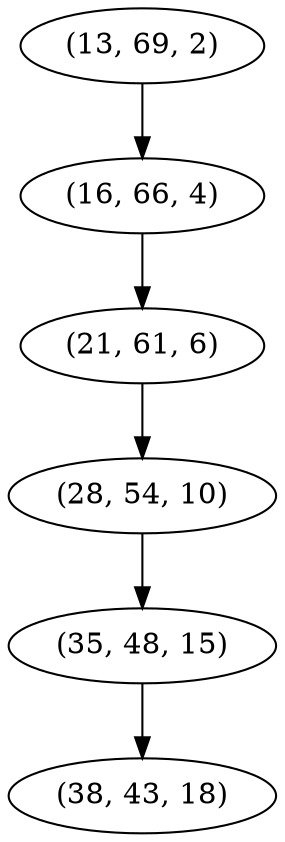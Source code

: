 digraph tree {
    "(13, 69, 2)";
    "(16, 66, 4)";
    "(21, 61, 6)";
    "(28, 54, 10)";
    "(35, 48, 15)";
    "(38, 43, 18)";
    "(13, 69, 2)" -> "(16, 66, 4)";
    "(16, 66, 4)" -> "(21, 61, 6)";
    "(21, 61, 6)" -> "(28, 54, 10)";
    "(28, 54, 10)" -> "(35, 48, 15)";
    "(35, 48, 15)" -> "(38, 43, 18)";
}
